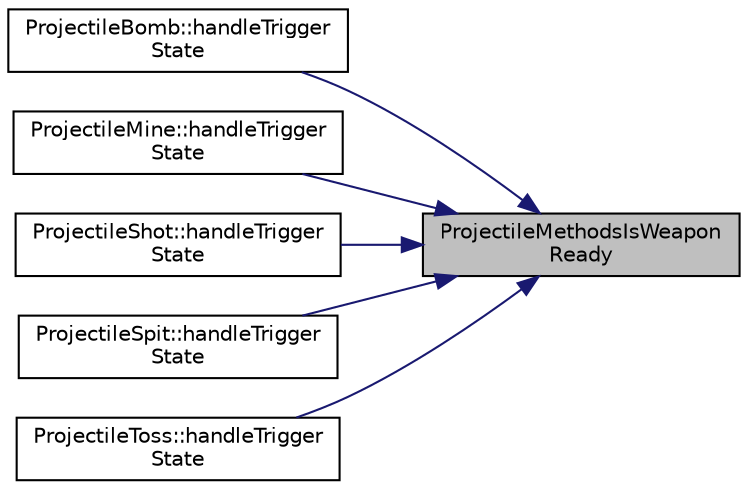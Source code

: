 digraph "ProjectileMethodsIsWeaponReady"
{
 // LATEX_PDF_SIZE
  edge [fontname="Helvetica",fontsize="10",labelfontname="Helvetica",labelfontsize="10"];
  node [fontname="Helvetica",fontsize="10",shape=record];
  rankdir="RL";
  Node1 [label="ProjectileMethodsIsWeapon\lReady",height=0.2,width=0.4,color="black", fillcolor="grey75", style="filled", fontcolor="black",tooltip=" "];
  Node1 -> Node2 [dir="back",color="midnightblue",fontsize="10",style="solid",fontname="Helvetica"];
  Node2 [label="ProjectileBomb::handleTrigger\lState",height=0.2,width=0.4,color="black", fillcolor="white", style="filled",URL="$class_projectile_bomb.html#a3addc9f1de66ed36d2d765bf14733718",tooltip=" "];
  Node1 -> Node3 [dir="back",color="midnightblue",fontsize="10",style="solid",fontname="Helvetica"];
  Node3 [label="ProjectileMine::handleTrigger\lState",height=0.2,width=0.4,color="black", fillcolor="white", style="filled",URL="$class_projectile_mine.html#a32eee35906bfb6ffd5d35b3e887898a1",tooltip=" "];
  Node1 -> Node4 [dir="back",color="midnightblue",fontsize="10",style="solid",fontname="Helvetica"];
  Node4 [label="ProjectileShot::handleTrigger\lState",height=0.2,width=0.4,color="black", fillcolor="white", style="filled",URL="$class_projectile_shot.html#ace6f8ab84027154a70dad6c20c751651",tooltip=" "];
  Node1 -> Node5 [dir="back",color="midnightblue",fontsize="10",style="solid",fontname="Helvetica"];
  Node5 [label="ProjectileSpit::handleTrigger\lState",height=0.2,width=0.4,color="black", fillcolor="white", style="filled",URL="$class_projectile_spit.html#a48fe743cca411d4a103db469d2b3cca5",tooltip=" "];
  Node1 -> Node6 [dir="back",color="midnightblue",fontsize="10",style="solid",fontname="Helvetica"];
  Node6 [label="ProjectileToss::handleTrigger\lState",height=0.2,width=0.4,color="black", fillcolor="white", style="filled",URL="$class_projectile_toss.html#ad495e9c11c80b2d6a9ab3c83b4cd72b1",tooltip=" "];
}
